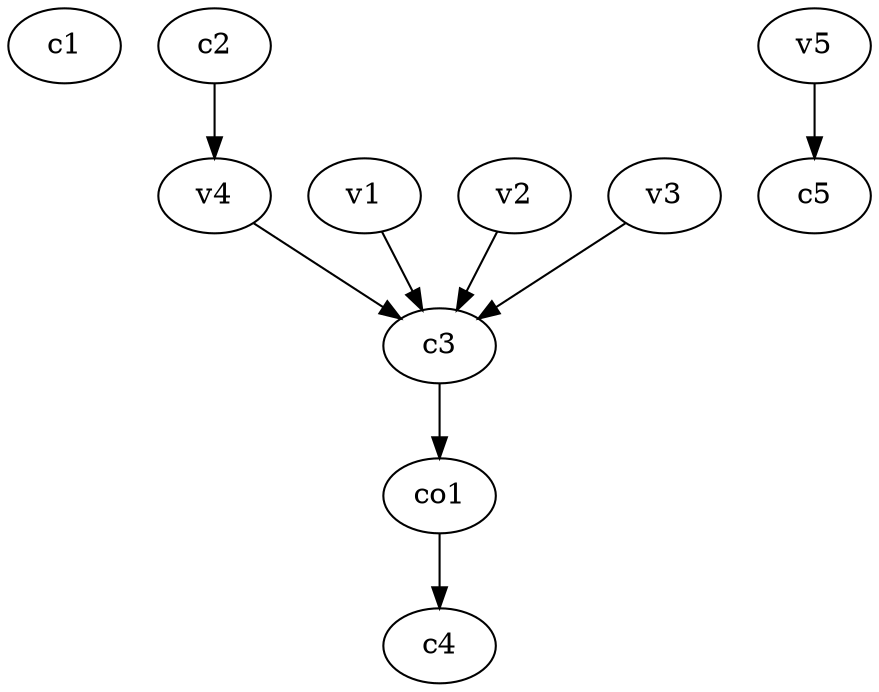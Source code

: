 strict digraph  {
c1;
c2;
c3;
c4;
c5;
v1;
v2;
v3;
v4;
v5;
co1;
c2 -> v4  [weight=1];
c3 -> co1  [weight=1];
v1 -> c3  [weight=1];
v2 -> c3  [weight=1];
v3 -> c3  [weight=1];
v4 -> c3  [weight=1];
v5 -> c5  [weight=1];
co1 -> c4  [weight=1];
}
